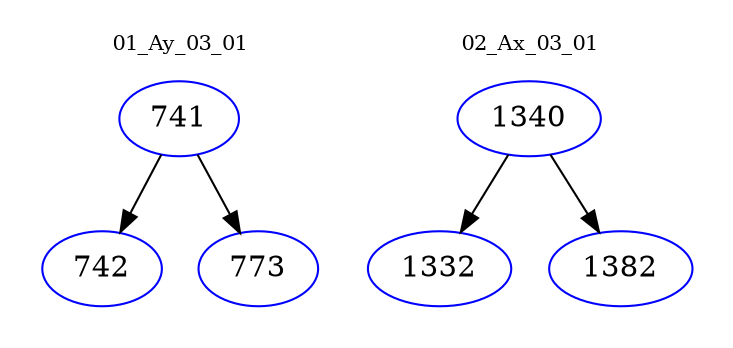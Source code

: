 digraph{
subgraph cluster_0 {
color = white
label = "01_Ay_03_01";
fontsize=10;
T0_741 [label="741", color="blue"]
T0_741 -> T0_742 [color="black"]
T0_742 [label="742", color="blue"]
T0_741 -> T0_773 [color="black"]
T0_773 [label="773", color="blue"]
}
subgraph cluster_1 {
color = white
label = "02_Ax_03_01";
fontsize=10;
T1_1340 [label="1340", color="blue"]
T1_1340 -> T1_1332 [color="black"]
T1_1332 [label="1332", color="blue"]
T1_1340 -> T1_1382 [color="black"]
T1_1382 [label="1382", color="blue"]
}
}
